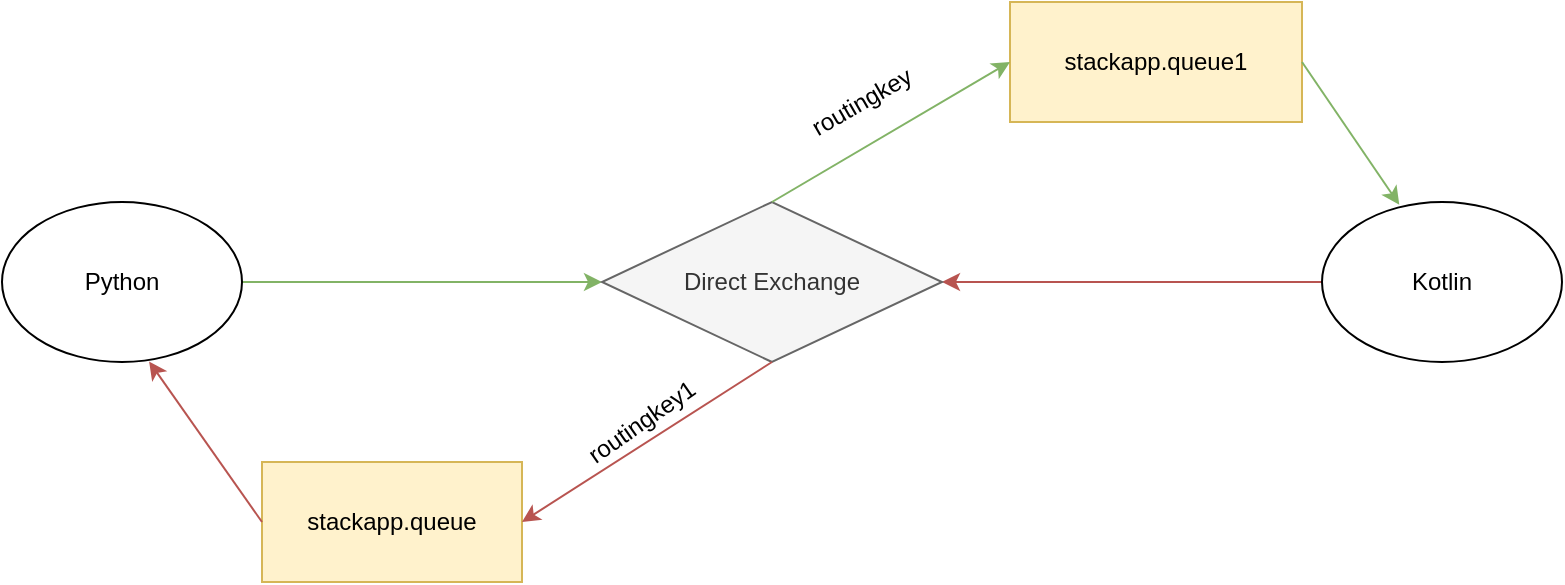 <mxfile version="13.1.14" type="device"><diagram id="ElxYEHCA40mCXSkL3psG" name="Page-1"><mxGraphModel dx="782" dy="657" grid="1" gridSize="11" guides="1" tooltips="1" connect="1" arrows="1" fold="1" page="1" pageScale="1" pageWidth="827" pageHeight="1169" background="none" math="0" shadow="0"><root><mxCell id="0"/><mxCell id="1" parent="0"/><mxCell id="YoKXEvT84xuLxnCiQtLN-8" style="edgeStyle=orthogonalEdgeStyle;rounded=0;orthogonalLoop=1;jettySize=auto;html=1;exitX=1;exitY=0.5;exitDx=0;exitDy=0;entryX=0;entryY=0.5;entryDx=0;entryDy=0;fillColor=#f8cecc;strokeColor=#b85450;" parent="1" source="YoKXEvT84xuLxnCiQtLN-2" target="YoKXEvT84xuLxnCiQtLN-6" edge="1"><mxGeometry relative="1" as="geometry"/></mxCell><mxCell id="YoKXEvT84xuLxnCiQtLN-2" value="Kotlin" style="ellipse;whiteSpace=wrap;html=1;direction=west;" parent="1" vertex="1"><mxGeometry x="680" y="170" width="120" height="80" as="geometry"/></mxCell><mxCell id="YoKXEvT84xuLxnCiQtLN-10" style="edgeStyle=orthogonalEdgeStyle;rounded=0;orthogonalLoop=1;jettySize=auto;html=1;exitX=0;exitY=0.5;exitDx=0;exitDy=0;entryX=1;entryY=0.5;entryDx=0;entryDy=0;fillColor=#d5e8d4;strokeColor=#82b366;" parent="1" source="YoKXEvT84xuLxnCiQtLN-3" target="YoKXEvT84xuLxnCiQtLN-6" edge="1"><mxGeometry relative="1" as="geometry"/></mxCell><mxCell id="YoKXEvT84xuLxnCiQtLN-3" value="Python" style="ellipse;whiteSpace=wrap;html=1;direction=west;" parent="1" vertex="1"><mxGeometry x="20" y="170" width="120" height="80" as="geometry"/></mxCell><mxCell id="YoKXEvT84xuLxnCiQtLN-4" value="stackapp.queue" style="rounded=0;whiteSpace=wrap;html=1;fillColor=#fff2cc;strokeColor=#d6b656;direction=west;" parent="1" vertex="1"><mxGeometry x="150" y="300" width="130" height="60" as="geometry"/></mxCell><mxCell id="YoKXEvT84xuLxnCiQtLN-5" value="stackapp.queue1" style="rounded=0;whiteSpace=wrap;html=1;fillColor=#fff2cc;strokeColor=#d6b656;direction=west;" parent="1" vertex="1"><mxGeometry x="524" y="70" width="146" height="60" as="geometry"/></mxCell><mxCell id="YoKXEvT84xuLxnCiQtLN-6" value="Direct Exchange" style="rhombus;whiteSpace=wrap;html=1;fillColor=#f5f5f5;strokeColor=#666666;fontColor=#333333;direction=west;" parent="1" vertex="1"><mxGeometry x="320" y="170" width="170" height="80" as="geometry"/></mxCell><mxCell id="YoKXEvT84xuLxnCiQtLN-11" value="" style="endArrow=classic;html=1;entryX=0;entryY=0.5;entryDx=0;entryDy=0;fillColor=#f8cecc;strokeColor=#b85450;exitX=0.5;exitY=0;exitDx=0;exitDy=0;" parent="1" source="YoKXEvT84xuLxnCiQtLN-6" target="YoKXEvT84xuLxnCiQtLN-4" edge="1"><mxGeometry width="50" height="50" relative="1" as="geometry"><mxPoint x="430" y="190" as="sourcePoint"/><mxPoint x="414" y="130" as="targetPoint"/></mxGeometry></mxCell><mxCell id="YoKXEvT84xuLxnCiQtLN-12" value="" style="endArrow=classic;html=1;exitX=1;exitY=0.5;exitDx=0;exitDy=0;entryX=0.387;entryY=0.003;entryDx=0;entryDy=0;entryPerimeter=0;fillColor=#f8cecc;strokeColor=#b85450;" parent="1" source="YoKXEvT84xuLxnCiQtLN-4" target="YoKXEvT84xuLxnCiQtLN-3" edge="1"><mxGeometry width="50" height="50" relative="1" as="geometry"><mxPoint x="730" y="100" as="sourcePoint"/><mxPoint x="780" y="50" as="targetPoint"/></mxGeometry></mxCell><mxCell id="YoKXEvT84xuLxnCiQtLN-13" value="" style="endArrow=classic;html=1;entryX=0.678;entryY=0.983;entryDx=0;entryDy=0;entryPerimeter=0;exitX=0;exitY=0.5;exitDx=0;exitDy=0;fillColor=#d5e8d4;strokeColor=#82b366;" parent="1" source="YoKXEvT84xuLxnCiQtLN-5" target="YoKXEvT84xuLxnCiQtLN-2" edge="1"><mxGeometry width="50" height="50" relative="1" as="geometry"><mxPoint y="310" as="sourcePoint"/><mxPoint x="50" y="260" as="targetPoint"/></mxGeometry></mxCell><mxCell id="YoKXEvT84xuLxnCiQtLN-16" value="" style="endArrow=classic;html=1;entryX=1;entryY=0.5;entryDx=0;entryDy=0;exitX=0.5;exitY=1;exitDx=0;exitDy=0;fillColor=#d5e8d4;strokeColor=#82b366;" parent="1" source="YoKXEvT84xuLxnCiQtLN-6" target="YoKXEvT84xuLxnCiQtLN-5" edge="1"><mxGeometry width="50" height="50" relative="1" as="geometry"><mxPoint x="460" y="310" as="sourcePoint"/><mxPoint x="510" y="260" as="targetPoint"/></mxGeometry></mxCell><mxCell id="YoKXEvT84xuLxnCiQtLN-17" value="routingkey1" style="text;html=1;strokeColor=none;fillColor=none;align=center;verticalAlign=middle;whiteSpace=wrap;rounded=0;rotation=-35;" parent="1" vertex="1"><mxGeometry x="300" y="270" width="80" height="20" as="geometry"/></mxCell><mxCell id="YoKXEvT84xuLxnCiQtLN-18" value="routingkey" style="text;html=1;strokeColor=none;fillColor=none;align=center;verticalAlign=middle;whiteSpace=wrap;rounded=0;rotation=-30;" parent="1" vertex="1"><mxGeometry x="430" y="110" width="40" height="20" as="geometry"/></mxCell></root></mxGraphModel></diagram></mxfile>